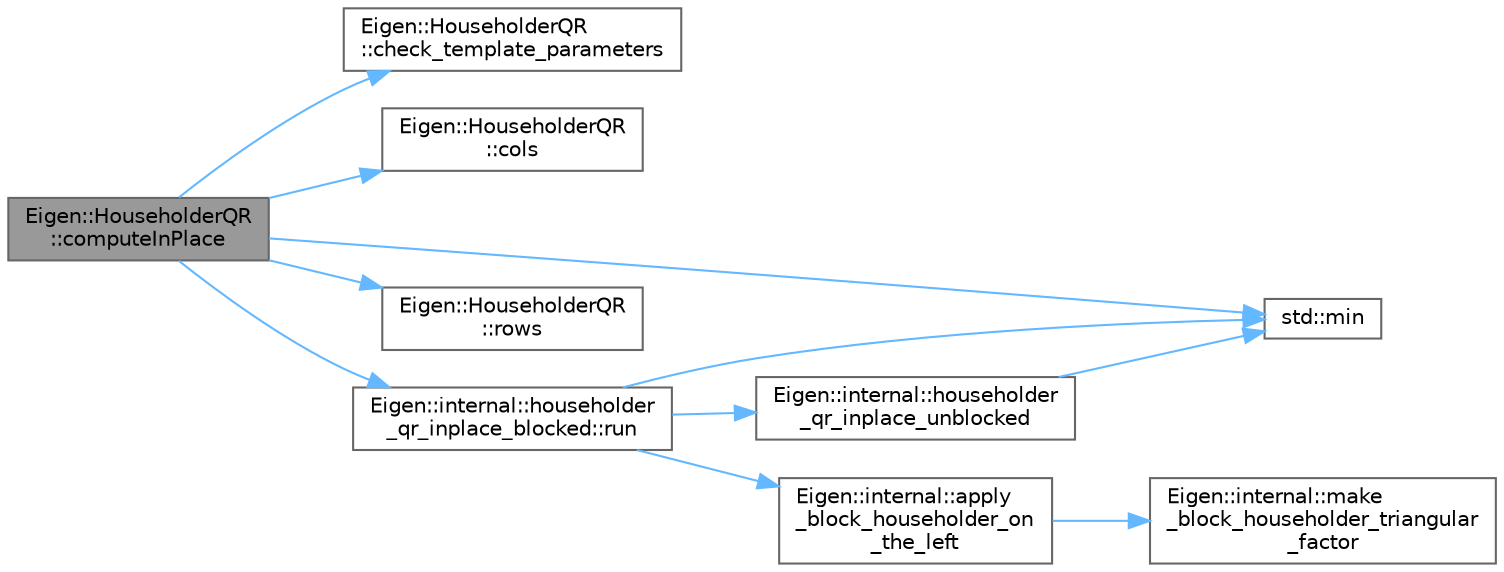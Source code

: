 digraph "Eigen::HouseholderQR::computeInPlace"
{
 // LATEX_PDF_SIZE
  bgcolor="transparent";
  edge [fontname=Helvetica,fontsize=10,labelfontname=Helvetica,labelfontsize=10];
  node [fontname=Helvetica,fontsize=10,shape=box,height=0.2,width=0.4];
  rankdir="LR";
  Node1 [id="Node000001",label="Eigen::HouseholderQR\l::computeInPlace",height=0.2,width=0.4,color="gray40", fillcolor="grey60", style="filled", fontcolor="black",tooltip=" "];
  Node1 -> Node2 [id="edge1_Node000001_Node000002",color="steelblue1",style="solid",tooltip=" "];
  Node2 [id="Node000002",label="Eigen::HouseholderQR\l::check_template_parameters",height=0.2,width=0.4,color="grey40", fillcolor="white", style="filled",URL="$class_eigen_1_1_householder_q_r.html#ab9ae903a54d86452afaf77531396fc27",tooltip=" "];
  Node1 -> Node3 [id="edge2_Node000001_Node000003",color="steelblue1",style="solid",tooltip=" "];
  Node3 [id="Node000003",label="Eigen::HouseholderQR\l::cols",height=0.2,width=0.4,color="grey40", fillcolor="white", style="filled",URL="$class_eigen_1_1_householder_q_r.html#a2cd92da5485f0c4b79f39d7503e5c3f7",tooltip=" "];
  Node1 -> Node4 [id="edge3_Node000001_Node000004",color="steelblue1",style="solid",tooltip=" "];
  Node4 [id="Node000004",label="std::min",height=0.2,width=0.4,color="grey40", fillcolor="white", style="filled",URL="$namespacestd.html#ac7b9885417769949d76890454b6d072e",tooltip=" "];
  Node1 -> Node5 [id="edge4_Node000001_Node000005",color="steelblue1",style="solid",tooltip=" "];
  Node5 [id="Node000005",label="Eigen::HouseholderQR\l::rows",height=0.2,width=0.4,color="grey40", fillcolor="white", style="filled",URL="$class_eigen_1_1_householder_q_r.html#aa5d8f6ec5fbedfdf0ec0d02459981e69",tooltip=" "];
  Node1 -> Node6 [id="edge5_Node000001_Node000006",color="steelblue1",style="solid",tooltip=" "];
  Node6 [id="Node000006",label="Eigen::internal::householder\l_qr_inplace_blocked::run",height=0.2,width=0.4,color="grey40", fillcolor="white", style="filled",URL="$struct_eigen_1_1internal_1_1householder__qr__inplace__blocked.html#adf1b919ae5f46e4cb6b89a2de673257f",tooltip=" "];
  Node6 -> Node7 [id="edge6_Node000006_Node000007",color="steelblue1",style="solid",tooltip=" "];
  Node7 [id="Node000007",label="Eigen::internal::apply\l_block_householder_on\l_the_left",height=0.2,width=0.4,color="grey40", fillcolor="white", style="filled",URL="$namespace_eigen_1_1internal.html#aa4f23e8e0e68dae24dfef3d535aed89f",tooltip=" "];
  Node7 -> Node8 [id="edge7_Node000007_Node000008",color="steelblue1",style="solid",tooltip=" "];
  Node8 [id="Node000008",label="Eigen::internal::make\l_block_householder_triangular\l_factor",height=0.2,width=0.4,color="grey40", fillcolor="white", style="filled",URL="$namespace_eigen_1_1internal.html#a25fb10863f558539b3a6de4d382b46e4",tooltip=" "];
  Node6 -> Node9 [id="edge8_Node000006_Node000009",color="steelblue1",style="solid",tooltip=" "];
  Node9 [id="Node000009",label="Eigen::internal::householder\l_qr_inplace_unblocked",height=0.2,width=0.4,color="grey40", fillcolor="white", style="filled",URL="$namespace_eigen_1_1internal.html#a36c7a4dd089c5a50a1d4f4a89c4e9d18",tooltip=" "];
  Node9 -> Node4 [id="edge9_Node000009_Node000004",color="steelblue1",style="solid",tooltip=" "];
  Node6 -> Node4 [id="edge10_Node000006_Node000004",color="steelblue1",style="solid",tooltip=" "];
}
